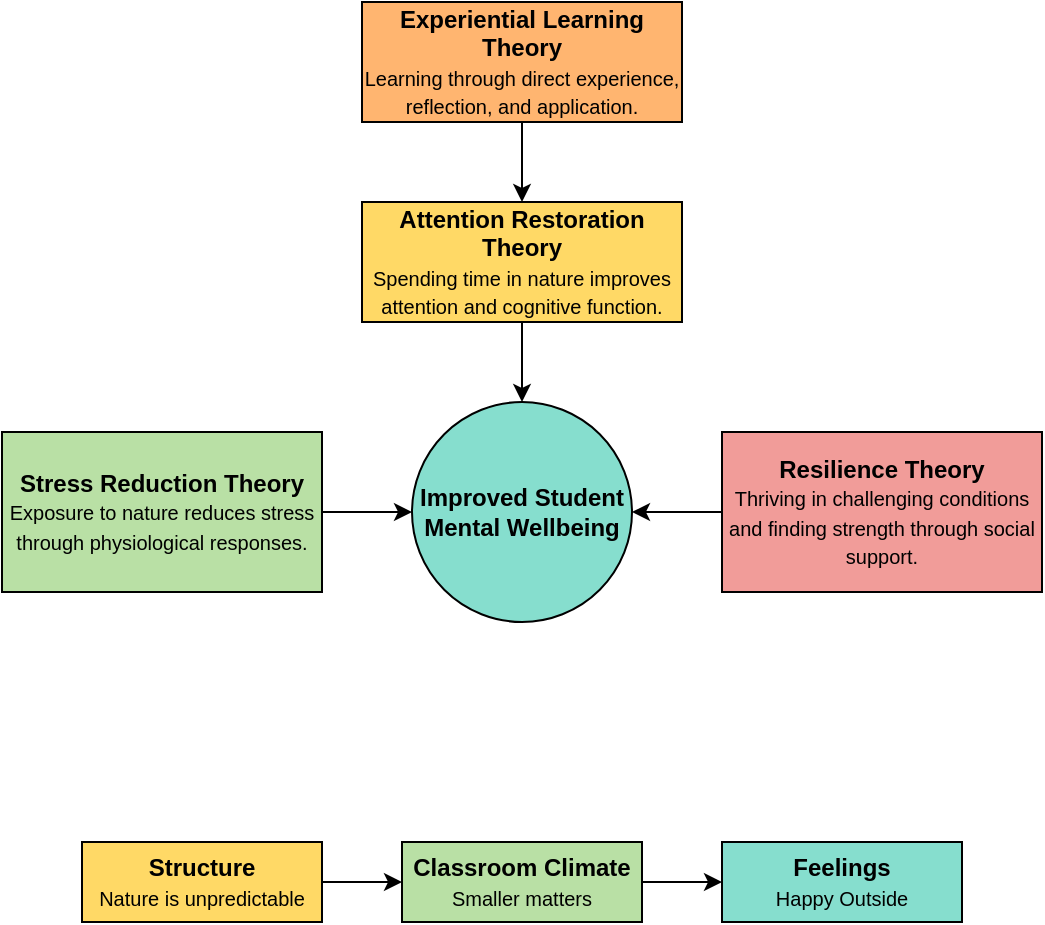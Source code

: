 <mxfile version="27.2.0">
  <diagram name="Page-1" id="2tu3GrSwT-DnyXylyrqT">
    <mxGraphModel grid="1" page="1" gridSize="10" guides="1" tooltips="1" connect="1" arrows="1" fold="1" pageScale="1" pageWidth="850" pageHeight="1100" math="0" shadow="0">
      <root>
        <mxCell id="0" />
        <mxCell id="1" parent="0" />
        <mxCell id="NT16fxukYI7FiQGrp8ev-5" style="edgeStyle=orthogonalEdgeStyle;rounded=0;orthogonalLoop=1;jettySize=auto;html=1;entryX=0;entryY=0.5;entryDx=0;entryDy=0;" edge="1" parent="1" source="NT16fxukYI7FiQGrp8ev-1" target="NT16fxukYI7FiQGrp8ev-2">
          <mxGeometry relative="1" as="geometry" />
        </mxCell>
        <mxCell id="NT16fxukYI7FiQGrp8ev-1" value="&lt;font style=&quot;font-size: 12px;&quot;&gt;&lt;b&gt;Stress Reduction Theory&lt;/b&gt;&lt;/font&gt;&lt;div&gt;&lt;span style=&quot;font-size: 10px; background-color: transparent; color: light-dark(rgb(0, 0, 0), rgb(255, 255, 255));&quot;&gt;Exposure to nature reduces stress through physiological responses.&lt;/span&gt;&lt;/div&gt;" style="rounded=0;whiteSpace=wrap;html=1;fillColor=#B9E0A5;" vertex="1" parent="1">
          <mxGeometry x="120" y="435" width="160" height="80" as="geometry" />
        </mxCell>
        <mxCell id="NT16fxukYI7FiQGrp8ev-2" value="&lt;div&gt;&lt;b&gt;&lt;span style=&quot;background-color: transparent; color: light-dark(rgb(0, 0, 0), rgb(255, 255, 255));&quot;&gt;Improved&amp;nbsp;&lt;/span&gt;&lt;span style=&quot;background-color: transparent; color: light-dark(rgb(0, 0, 0), rgb(255, 255, 255));&quot;&gt;Student Mental Wellbeing&lt;/span&gt;&lt;/b&gt;&lt;/div&gt;" style="ellipse;whiteSpace=wrap;html=1;aspect=fixed;fillColor=#86DECE;" vertex="1" parent="1">
          <mxGeometry x="325" y="420" width="110" height="110" as="geometry" />
        </mxCell>
        <mxCell id="4V1bSwRivOOLp8dCdWAd-1" value="" style="edgeStyle=orthogonalEdgeStyle;rounded=0;orthogonalLoop=1;jettySize=auto;html=1;" edge="1" parent="1" source="NT16fxukYI7FiQGrp8ev-4" target="NT16fxukYI7FiQGrp8ev-8">
          <mxGeometry relative="1" as="geometry" />
        </mxCell>
        <mxCell id="NT16fxukYI7FiQGrp8ev-4" value="&lt;b&gt;Experiential Learning Theory&lt;/b&gt;&lt;div&gt;&lt;div&gt;&lt;span style=&quot;background-color: transparent; color: light-dark(rgb(0, 0, 0), rgb(255, 255, 255));&quot;&gt;&lt;font style=&quot;font-size: 10px;&quot;&gt;Learning through direct experience, reflection, and application.&lt;/font&gt;&lt;/span&gt;&lt;/div&gt;&lt;/div&gt;" style="rounded=0;whiteSpace=wrap;html=1;fillColor=#FFB570;" vertex="1" parent="1">
          <mxGeometry x="300" y="220" width="160" height="60" as="geometry" />
        </mxCell>
        <mxCell id="NT16fxukYI7FiQGrp8ev-9" style="edgeStyle=orthogonalEdgeStyle;rounded=0;orthogonalLoop=1;jettySize=auto;html=1;entryX=0.5;entryY=0;entryDx=0;entryDy=0;" edge="1" parent="1" source="NT16fxukYI7FiQGrp8ev-8" target="NT16fxukYI7FiQGrp8ev-2">
          <mxGeometry relative="1" as="geometry" />
        </mxCell>
        <mxCell id="NT16fxukYI7FiQGrp8ev-8" value="&lt;div&gt;&lt;b&gt;Attention Restoration Theory&lt;/b&gt;&lt;/div&gt;&lt;div&gt;&lt;div&gt;&lt;font style=&quot;font-size: 10px;&quot;&gt;Spending time in nature improves attention and cognitive function.&lt;/font&gt;&lt;/div&gt;&lt;/div&gt;" style="rounded=0;whiteSpace=wrap;html=1;fillColor=#FFD966;" vertex="1" parent="1">
          <mxGeometry x="300" y="320" width="160" height="60" as="geometry" />
        </mxCell>
        <mxCell id="NT16fxukYI7FiQGrp8ev-11" style="edgeStyle=orthogonalEdgeStyle;rounded=0;orthogonalLoop=1;jettySize=auto;html=1;entryX=1;entryY=0.5;entryDx=0;entryDy=0;" edge="1" parent="1" source="NT16fxukYI7FiQGrp8ev-10" target="NT16fxukYI7FiQGrp8ev-2">
          <mxGeometry relative="1" as="geometry" />
        </mxCell>
        <mxCell id="NT16fxukYI7FiQGrp8ev-10" value="&lt;b&gt;Resilience Theory&lt;/b&gt;&lt;div&gt;&lt;div&gt;&lt;font style=&quot;font-size: 10px;&quot;&gt;Thriving in challenging conditions and finding strength through social support.&lt;/font&gt;&lt;/div&gt;&lt;/div&gt;" style="rounded=0;whiteSpace=wrap;html=1;fillColor=#F19C99;" vertex="1" parent="1">
          <mxGeometry x="480" y="435" width="160" height="80" as="geometry" />
        </mxCell>
        <mxCell id="4V1bSwRivOOLp8dCdWAd-6" value="" style="edgeStyle=orthogonalEdgeStyle;rounded=0;orthogonalLoop=1;jettySize=auto;html=1;" edge="1" parent="1" source="4V1bSwRivOOLp8dCdWAd-3" target="4V1bSwRivOOLp8dCdWAd-4">
          <mxGeometry relative="1" as="geometry" />
        </mxCell>
        <mxCell id="4V1bSwRivOOLp8dCdWAd-3" value="&lt;b&gt;Structure&lt;/b&gt;&lt;br&gt;&lt;div&gt;&lt;span style=&quot;font-size: 10px; background-color: transparent; color: light-dark(rgb(0, 0, 0), rgb(255, 255, 255));&quot;&gt;Nature is unpredictable&lt;/span&gt;&lt;/div&gt;" style="rounded=0;whiteSpace=wrap;html=1;fillColor=#FFD966;" vertex="1" parent="1">
          <mxGeometry x="160" y="640" width="120" height="40" as="geometry" />
        </mxCell>
        <mxCell id="4V1bSwRivOOLp8dCdWAd-7" value="" style="edgeStyle=orthogonalEdgeStyle;rounded=0;orthogonalLoop=1;jettySize=auto;html=1;" edge="1" parent="1" source="4V1bSwRivOOLp8dCdWAd-4" target="4V1bSwRivOOLp8dCdWAd-5">
          <mxGeometry relative="1" as="geometry" />
        </mxCell>
        <mxCell id="4V1bSwRivOOLp8dCdWAd-4" value="&lt;div&gt;&lt;span style=&quot;background-color: transparent; color: light-dark(rgb(0, 0, 0), rgb(255, 255, 255));&quot;&gt;&lt;b&gt;Classroom Climate&lt;/b&gt;&lt;/span&gt;&lt;/div&gt;&lt;div&gt;&lt;span style=&quot;font-size: 10px; background-color: transparent; color: light-dark(rgb(0, 0, 0), rgb(255, 255, 255));&quot;&gt;Smaller matters&lt;/span&gt;&lt;/div&gt;" style="rounded=0;whiteSpace=wrap;html=1;fillColor=#B9E0A5;" vertex="1" parent="1">
          <mxGeometry x="320" y="640" width="120" height="40" as="geometry" />
        </mxCell>
        <mxCell id="4V1bSwRivOOLp8dCdWAd-5" value="&lt;div&gt;&lt;span style=&quot;background-color: transparent; color: light-dark(rgb(0, 0, 0), rgb(255, 255, 255));&quot;&gt;&lt;b&gt;Feelings&lt;/b&gt;&lt;/span&gt;&lt;/div&gt;&lt;div&gt;&lt;span style=&quot;font-size: 10px;&quot;&gt;Happy Outside&lt;/span&gt;&lt;/div&gt;" style="rounded=0;whiteSpace=wrap;html=1;fillColor=#86DECE;" vertex="1" parent="1">
          <mxGeometry x="480" y="640" width="120" height="40" as="geometry" />
        </mxCell>
      </root>
    </mxGraphModel>
  </diagram>
</mxfile>
